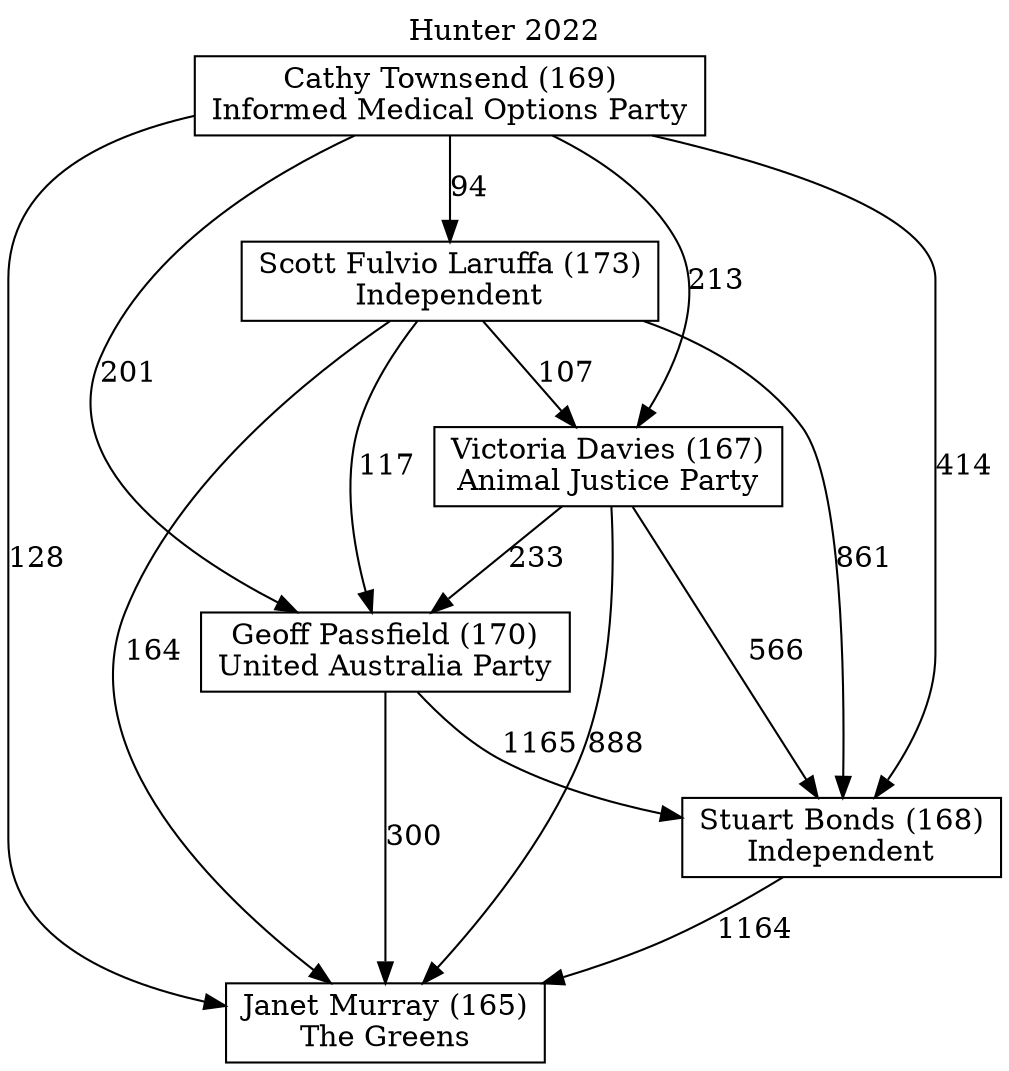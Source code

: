 // House preference flow
digraph "Janet Murray (165)_Hunter_2022" {
	graph [label="Hunter 2022" labelloc=t mclimit=10]
	node [shape=box]
	"Cathy Townsend (169)" [label="Cathy Townsend (169)
Informed Medical Options Party"]
	"Victoria Davies (167)" [label="Victoria Davies (167)
Animal Justice Party"]
	"Geoff Passfield (170)" [label="Geoff Passfield (170)
United Australia Party"]
	"Stuart Bonds (168)" [label="Stuart Bonds (168)
Independent"]
	"Janet Murray (165)" [label="Janet Murray (165)
The Greens"]
	"Scott Fulvio Laruffa (173)" [label="Scott Fulvio Laruffa (173)
Independent"]
	"Geoff Passfield (170)" -> "Janet Murray (165)" [label=300]
	"Victoria Davies (167)" -> "Geoff Passfield (170)" [label=233]
	"Cathy Townsend (169)" -> "Geoff Passfield (170)" [label=201]
	"Victoria Davies (167)" -> "Stuart Bonds (168)" [label=566]
	"Cathy Townsend (169)" -> "Victoria Davies (167)" [label=213]
	"Stuart Bonds (168)" -> "Janet Murray (165)" [label=1164]
	"Cathy Townsend (169)" -> "Stuart Bonds (168)" [label=414]
	"Scott Fulvio Laruffa (173)" -> "Victoria Davies (167)" [label=107]
	"Scott Fulvio Laruffa (173)" -> "Stuart Bonds (168)" [label=861]
	"Victoria Davies (167)" -> "Janet Murray (165)" [label=888]
	"Geoff Passfield (170)" -> "Stuart Bonds (168)" [label=1165]
	"Cathy Townsend (169)" -> "Janet Murray (165)" [label=128]
	"Cathy Townsend (169)" -> "Scott Fulvio Laruffa (173)" [label=94]
	"Scott Fulvio Laruffa (173)" -> "Geoff Passfield (170)" [label=117]
	"Scott Fulvio Laruffa (173)" -> "Janet Murray (165)" [label=164]
}
